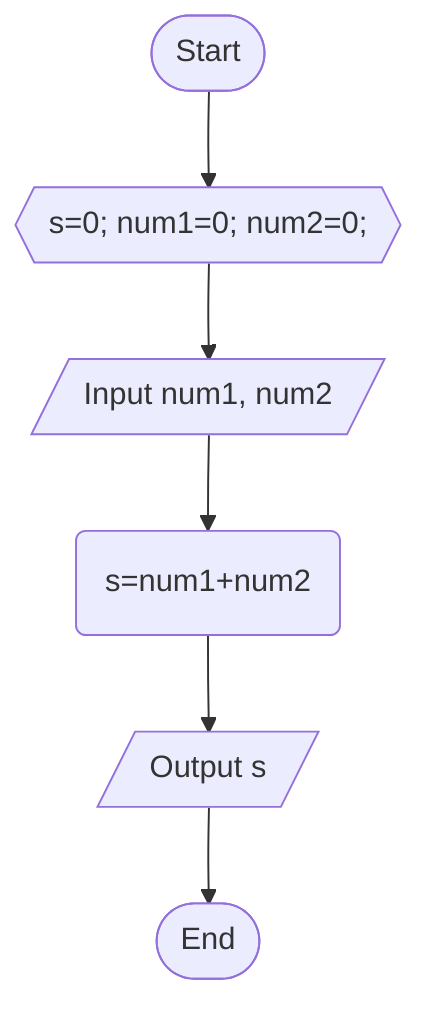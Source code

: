 flowchart TD
        A(["Start"])
        B{{"s=0; num1=0; num2=0;"}}
        C[/"Input num1, num2"/]
        D(s=num1+num2)
        E[/"Output s"/]
        F(["End"])
    
    %% Edge connections between nodes
        A --> B
        B --> C
        C --> D
        D --> E
        E --> F